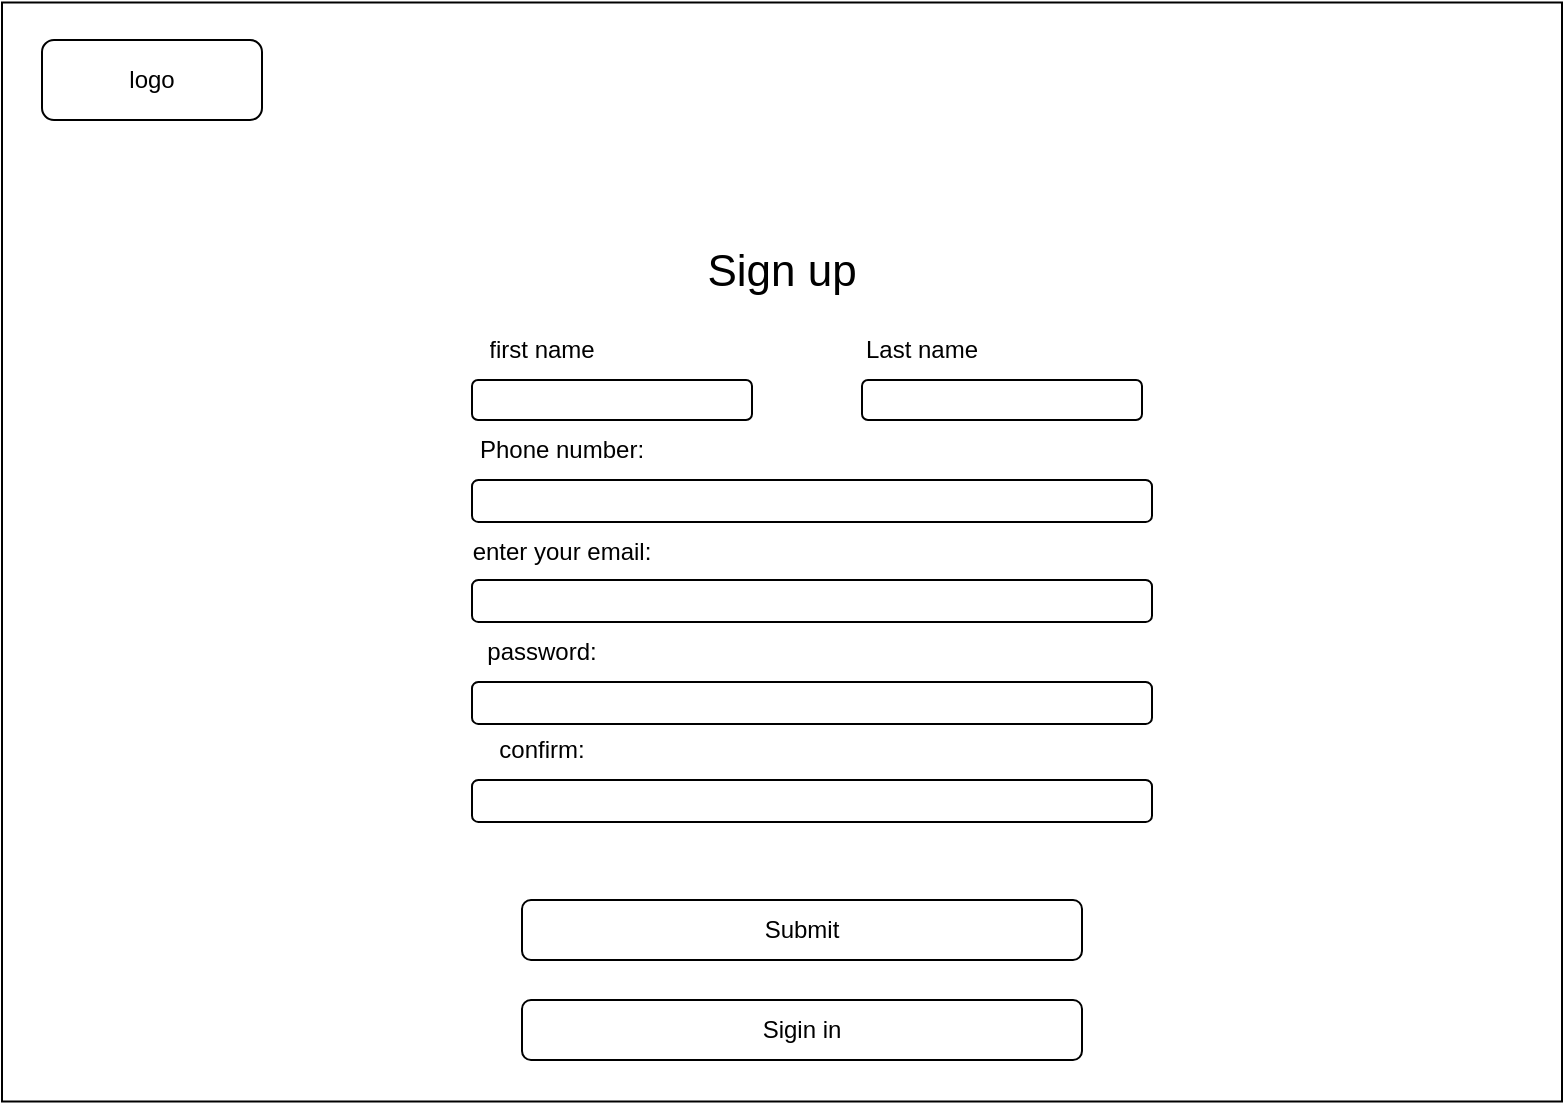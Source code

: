 <mxfile version="24.2.5" type="device">
  <diagram name="Page-1" id="ltU0XvJp9wX54HI9n6y5">
    <mxGraphModel dx="1050" dy="557" grid="1" gridSize="10" guides="1" tooltips="1" connect="1" arrows="1" fold="1" page="1" pageScale="1" pageWidth="850" pageHeight="1100" math="0" shadow="0">
      <root>
        <mxCell id="0" />
        <mxCell id="1" parent="0" />
        <mxCell id="fq0QRSD7iPIiGmC7vkay-3" value="" style="rounded=0;whiteSpace=wrap;html=1;" vertex="1" parent="1">
          <mxGeometry x="50" y="21.25" width="780" height="549.5" as="geometry" />
        </mxCell>
        <mxCell id="fq0QRSD7iPIiGmC7vkay-4" value="logo" style="rounded=1;whiteSpace=wrap;html=1;" vertex="1" parent="1">
          <mxGeometry x="70" y="40" width="110" height="40" as="geometry" />
        </mxCell>
        <mxCell id="fq0QRSD7iPIiGmC7vkay-5" value="Sign up" style="text;strokeColor=none;fillColor=none;align=center;verticalAlign=middle;spacingLeft=4;spacingRight=4;overflow=hidden;points=[[0,0.5],[1,0.5]];portConstraint=eastwest;rotatable=0;whiteSpace=wrap;html=1;fontSize=22;" vertex="1" parent="1">
          <mxGeometry x="380" y="140" width="120" height="30" as="geometry" />
        </mxCell>
        <mxCell id="fq0QRSD7iPIiGmC7vkay-6" value="first name" style="text;strokeColor=none;fillColor=none;align=center;verticalAlign=middle;spacingLeft=4;spacingRight=4;overflow=hidden;points=[[0,0.5],[1,0.5]];portConstraint=eastwest;rotatable=0;whiteSpace=wrap;html=1;" vertex="1" parent="1">
          <mxGeometry x="280" y="180" width="80" height="30" as="geometry" />
        </mxCell>
        <mxCell id="fq0QRSD7iPIiGmC7vkay-7" value="Last name" style="text;strokeColor=none;fillColor=none;align=center;verticalAlign=middle;spacingLeft=4;spacingRight=4;overflow=hidden;points=[[0,0.5],[1,0.5]];portConstraint=eastwest;rotatable=0;whiteSpace=wrap;html=1;" vertex="1" parent="1">
          <mxGeometry x="470" y="180" width="80" height="30" as="geometry" />
        </mxCell>
        <mxCell id="fq0QRSD7iPIiGmC7vkay-8" value="" style="rounded=1;whiteSpace=wrap;html=1;" vertex="1" parent="1">
          <mxGeometry x="285" y="210" width="140" height="20" as="geometry" />
        </mxCell>
        <mxCell id="fq0QRSD7iPIiGmC7vkay-9" value="" style="rounded=1;whiteSpace=wrap;html=1;" vertex="1" parent="1">
          <mxGeometry x="480" y="210" width="140" height="20" as="geometry" />
        </mxCell>
        <mxCell id="fq0QRSD7iPIiGmC7vkay-10" value="Phone number:" style="text;strokeColor=none;fillColor=none;align=center;verticalAlign=middle;spacingLeft=4;spacingRight=4;overflow=hidden;points=[[0,0.5],[1,0.5]];portConstraint=eastwest;rotatable=0;whiteSpace=wrap;html=1;" vertex="1" parent="1">
          <mxGeometry x="280" y="230" width="100" height="30" as="geometry" />
        </mxCell>
        <mxCell id="fq0QRSD7iPIiGmC7vkay-11" value="" style="rounded=1;whiteSpace=wrap;html=1;" vertex="1" parent="1">
          <mxGeometry x="285" y="260" width="340" height="21" as="geometry" />
        </mxCell>
        <mxCell id="fq0QRSD7iPIiGmC7vkay-12" value="enter your email:" style="text;strokeColor=none;fillColor=none;align=center;verticalAlign=middle;spacingLeft=4;spacingRight=4;overflow=hidden;points=[[0,0.5],[1,0.5]];portConstraint=eastwest;rotatable=0;whiteSpace=wrap;html=1;" vertex="1" parent="1">
          <mxGeometry x="280" y="281" width="100" height="30" as="geometry" />
        </mxCell>
        <mxCell id="fq0QRSD7iPIiGmC7vkay-13" value="" style="rounded=1;whiteSpace=wrap;html=1;" vertex="1" parent="1">
          <mxGeometry x="285" y="310" width="340" height="21" as="geometry" />
        </mxCell>
        <mxCell id="fq0QRSD7iPIiGmC7vkay-14" value="password:" style="text;strokeColor=none;fillColor=none;align=center;verticalAlign=middle;spacingLeft=4;spacingRight=4;overflow=hidden;points=[[0,0.5],[1,0.5]];portConstraint=eastwest;rotatable=0;whiteSpace=wrap;html=1;" vertex="1" parent="1">
          <mxGeometry x="270" y="331" width="100" height="30" as="geometry" />
        </mxCell>
        <mxCell id="fq0QRSD7iPIiGmC7vkay-15" value="" style="rounded=1;whiteSpace=wrap;html=1;" vertex="1" parent="1">
          <mxGeometry x="285" y="361" width="340" height="21" as="geometry" />
        </mxCell>
        <mxCell id="fq0QRSD7iPIiGmC7vkay-16" value="confirm:" style="text;strokeColor=none;fillColor=none;align=center;verticalAlign=middle;spacingLeft=4;spacingRight=4;overflow=hidden;points=[[0,0.5],[1,0.5]];portConstraint=eastwest;rotatable=0;whiteSpace=wrap;html=1;" vertex="1" parent="1">
          <mxGeometry x="270" y="380" width="100" height="30" as="geometry" />
        </mxCell>
        <mxCell id="fq0QRSD7iPIiGmC7vkay-17" value="" style="rounded=1;whiteSpace=wrap;html=1;" vertex="1" parent="1">
          <mxGeometry x="285" y="410" width="340" height="21" as="geometry" />
        </mxCell>
        <mxCell id="fq0QRSD7iPIiGmC7vkay-18" value="&lt;div&gt;Submit&lt;/div&gt;" style="rounded=1;whiteSpace=wrap;html=1;" vertex="1" parent="1">
          <mxGeometry x="310" y="470" width="280" height="30" as="geometry" />
        </mxCell>
        <mxCell id="fq0QRSD7iPIiGmC7vkay-19" value="Sigin in" style="rounded=1;whiteSpace=wrap;html=1;" vertex="1" parent="1">
          <mxGeometry x="310" y="520" width="280" height="30" as="geometry" />
        </mxCell>
      </root>
    </mxGraphModel>
  </diagram>
</mxfile>
